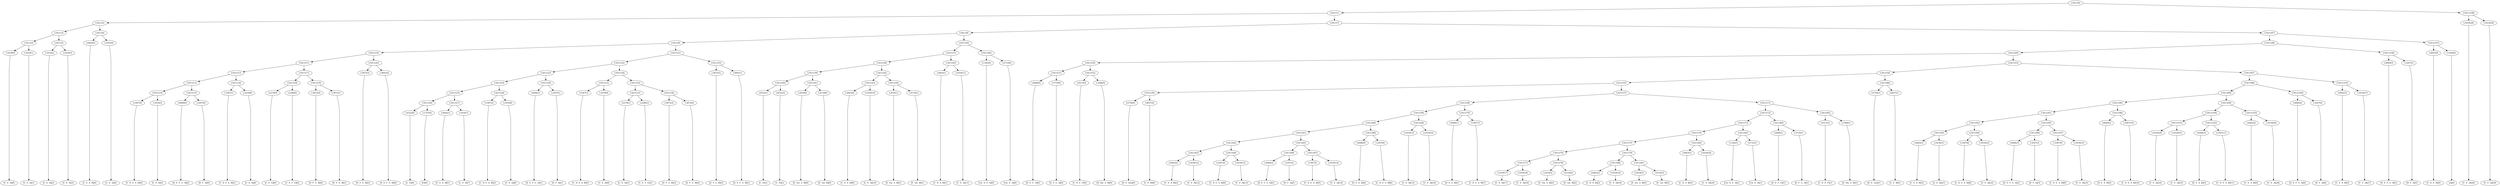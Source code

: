 digraph sample{
"L1619(0)"->"[C  E  A](0)"
"L1619(1)"->"[C  E  A](1)"
"L5411(4)"->"L1619(0)"
"L5411(4)"->"L1619(1)"
"L1619(2)"->"[C  E  A](2)"
"L1619(3)"->"[C  E  A](3)"
"L5411(5)"->"L1619(2)"
"L5411(5)"->"L1619(3)"
"L5411(3)"->"L5411(4)"
"L5411(3)"->"L5411(5)"
"L4402(0)"->"[C  E  A  B](0)"
"L1619(4)"->"[C  E  A](4)"
"L5411(6)"->"L4402(0)"
"L5411(6)"->"L1619(4)"
"L5411(2)"->"L5411(3)"
"L5411(2)"->"L5411(6)"
"L3367(0)"->"[C  D  E  A  B](0)"
"L1619(5)"->"[C  E  A](5)"
"L5411(14)"->"L3367(0)"
"L5411(14)"->"L1619(5)"
"L4064(0)"->"[D  E  F  G  A](0)"
"L3207(0)"->"[D  F  A](0)"
"L5411(15)"->"L4064(0)"
"L5411(15)"->"L3207(0)"
"L5411(13)"->"L5411(14)"
"L5411(13)"->"L5411(15)"
"L3367(1)"->"[C  D  E  A  B](1)"
"L1619(6)"->"[C  E  A](6)"
"L5411(16)"->"L3367(1)"
"L5411(16)"->"L1619(6)"
"L5411(12)"->"L5411(13)"
"L5411(12)"->"L5411(16)"
"L2279(0)"->"[C  E  G](0)"
"L2289(0)"->"[C  E  F  G](0)"
"L5411(18)"->"L2279(0)"
"L5411(18)"->"L2289(0)"
"L3872(0)"->"[D  F  G  B](0)"
"L3872(1)"->"[D  F  G  B](1)"
"L5411(19)"->"L3872(0)"
"L5411(19)"->"L3872(1)"
"L5411(17)"->"L5411(18)"
"L5411(17)"->"L5411(19)"
"L5411(11)"->"L5411(12)"
"L5411(11)"->"L5411(17)"
"L3872(2)"->"[D  F  G  B](2)"
"L3691(0)"->"[D  E  F  G  B](0)"
"L5411(20)"->"L3872(2)"
"L5411(20)"->"L3691(0)"
"L5411(10)"->"L5411(11)"
"L5411(10)"->"L5411(20)"
"L4522(0)"->"[C  E](0)"
"L1755(0)"->"[E](0)"
"L5411(26)"->"L4522(0)"
"L5411(26)"->"L1755(0)"
"L4402(1)"->"[C  E  A  B](1)"
"L1619(7)"->"[C  E  A](7)"
"L5411(27)"->"L4402(1)"
"L5411(27)"->"L1619(7)"
"L5411(25)"->"L5411(26)"
"L5411(25)"->"L5411(27)"
"L3367(2)"->"[C  D  E  A  B](2)"
"L1619(8)"->"[C  E  A](8)"
"L5411(28)"->"L3367(2)"
"L5411(28)"->"L1619(8)"
"L5411(24)"->"L5411(25)"
"L5411(24)"->"L5411(28)"
"L4064(1)"->"[D  E  F  G  A](1)"
"L3207(1)"->"[D  F  A](1)"
"L5411(29)"->"L4064(1)"
"L5411(29)"->"L3207(1)"
"L5411(23)"->"L5411(24)"
"L5411(23)"->"L5411(29)"
"L3367(3)"->"[C  D  E  A  B](3)"
"L1619(9)"->"[C  E  A](9)"
"L5411(31)"->"L3367(3)"
"L5411(31)"->"L1619(9)"
"L2279(1)"->"[C  E  G](1)"
"L2289(1)"->"[C  E  F  G](1)"
"L5411(33)"->"L2279(1)"
"L5411(33)"->"L2289(1)"
"L3872(3)"->"[D  F  G  B](3)"
"L3872(4)"->"[D  F  G  B](4)"
"L5411(34)"->"L3872(3)"
"L5411(34)"->"L3872(4)"
"L5411(32)"->"L5411(33)"
"L5411(32)"->"L5411(34)"
"L5411(30)"->"L5411(31)"
"L5411(30)"->"L5411(32)"
"L5411(22)"->"L5411(23)"
"L5411(22)"->"L5411(30)"
"L3872(5)"->"[D  F  G  B](5)"
"L3691(1)"->"[D  E  F  G  B](1)"
"L5411(35)"->"L3872(5)"
"L5411(35)"->"L3691(1)"
"L5411(21)"->"L5411(22)"
"L5411(21)"->"L5411(35)"
"L5411(9)"->"L5411(10)"
"L5411(9)"->"L5411(21)"
"L4522(1)"->"[C  E](1)"
"L4522(2)"->"[C  E](2)"
"L5411(40)"->"L4522(1)"
"L5411(40)"->"L4522(2)"
"L2619(0)"->"[E  Gis  A  B](0)"
"L4118(0)"->"[E  Gis  B](0)"
"L5411(41)"->"L2619(0)"
"L5411(41)"->"L4118(0)"
"L5411(39)"->"L5411(40)"
"L5411(39)"->"L5411(41)"
"L4463(0)"->"[C  D  A  B](0)"
"L1619(10)"->"[C  E  A](10)"
"L5411(43)"->"L4463(0)"
"L5411(43)"->"L1619(10)"
"L2619(1)"->"[E  Gis  A  B](1)"
"L4118(1)"->"[E  Gis  B](1)"
"L5411(44)"->"L2619(1)"
"L5411(44)"->"L4118(1)"
"L5411(42)"->"L5411(43)"
"L5411(42)"->"L5411(44)"
"L5411(38)"->"L5411(39)"
"L5411(38)"->"L5411(42)"
"L4463(1)"->"[C  D  A  B](1)"
"L1619(11)"->"[C  E  A](11)"
"L5411(45)"->"L4463(1)"
"L5411(45)"->"L1619(11)"
"L5411(37)"->"L5411(38)"
"L5411(37)"->"L5411(45)"
"L1182(0)"->"[Cis  D  E  A](0)"
"L2733(0)"->"[Cis  E  A](0)"
"L5411(46)"->"L1182(0)"
"L5411(46)"->"L2733(0)"
"L5411(36)"->"L5411(37)"
"L5411(36)"->"L5411(46)"
"L5411(8)"->"L5411(9)"
"L5411(8)"->"L5411(36)"
"L4606(0)"->"[D  E  F  G](0)"
"L3719(0)"->"[E  F  G  A](0)"
"L5411(51)"->"L4606(0)"
"L5411(51)"->"L3719(0)"
"L4513(0)"->"[C  D  E  F](0)"
"L3366(0)"->"[D  Dis  A  B](0)"
"L5411(52)"->"L4513(0)"
"L5411(52)"->"L3366(0)"
"L5411(50)"->"L5411(51)"
"L5411(50)"->"L5411(52)"
"L4756(0)"->"[D  E  Gis](0)"
"L4837(0)"->"[C  E  B](0)"
"L5411(56)"->"L4756(0)"
"L5411(56)"->"L4837(0)"
"L4402(2)"->"[C  E  A  B](2)"
"L1619(12)"->"[C  E  A](12)"
"L5411(63)"->"L4402(2)"
"L5411(63)"->"L1619(12)"
"L3367(4)"->"[C  D  E  A  B](4)"
"L1619(13)"->"[C  E  A](13)"
"L5411(64)"->"L3367(4)"
"L5411(64)"->"L1619(13)"
"L5411(62)"->"L5411(63)"
"L5411(62)"->"L5411(64)"
"L4064(2)"->"[D  E  F  G  A](2)"
"L3207(2)"->"[D  F  A](2)"
"L5411(66)"->"L4064(2)"
"L5411(66)"->"L3207(2)"
"L3367(5)"->"[C  D  E  A  B](5)"
"L1619(14)"->"[C  E  A](14)"
"L5411(67)"->"L3367(5)"
"L5411(67)"->"L1619(14)"
"L5411(65)"->"L5411(66)"
"L5411(65)"->"L5411(67)"
"L5411(61)"->"L5411(62)"
"L5411(61)"->"L5411(65)"
"L4046(0)"->"[D  E  A  B](0)"
"L3367(6)"->"[C  D  E  A  B](6)"
"L5411(68)"->"L4046(0)"
"L5411(68)"->"L3367(6)"
"L5411(60)"->"L5411(61)"
"L5411(60)"->"L5411(68)"
"L1619(15)"->"[C  E  A](15)"
"L1619(16)"->"[C  E  A](16)"
"L5411(69)"->"L1619(15)"
"L5411(69)"->"L1619(16)"
"L5411(59)"->"L5411(60)"
"L5411(59)"->"L5411(69)"
"L4046(1)"->"[D  E  A  B](1)"
"L3367(7)"->"[C  D  E  A  B](7)"
"L5411(70)"->"L4046(1)"
"L5411(70)"->"L3367(7)"
"L5411(58)"->"L5411(59)"
"L5411(58)"->"L5411(70)"
"L1619(17)"->"[C  E  A](17)"
"L1619(18)"->"[C  E  A](18)"
"L5411(77)"->"L1619(17)"
"L5411(77)"->"L1619(18)"
"L2619(2)"->"[E  Gis  A  B](2)"
"L4118(2)"->"[E  Gis  B](2)"
"L5411(78)"->"L2619(2)"
"L5411(78)"->"L4118(2)"
"L5411(76)"->"L5411(77)"
"L5411(76)"->"L5411(78)"
"L4463(2)"->"[C  D  A  B](2)"
"L1619(19)"->"[C  E  A](19)"
"L5411(80)"->"L4463(2)"
"L5411(80)"->"L1619(19)"
"L2619(3)"->"[E  Gis  A  B](3)"
"L4118(3)"->"[E  Gis  B](3)"
"L5411(81)"->"L2619(3)"
"L5411(81)"->"L4118(3)"
"L5411(79)"->"L5411(80)"
"L5411(79)"->"L5411(81)"
"L5411(75)"->"L5411(76)"
"L5411(75)"->"L5411(79)"
"L4463(3)"->"[C  D  A  B](3)"
"L1619(20)"->"[C  E  A](20)"
"L5411(82)"->"L4463(3)"
"L5411(82)"->"L1619(20)"
"L5411(74)"->"L5411(75)"
"L5411(74)"->"L5411(82)"
"L1182(1)"->"[Cis  D  E  A](1)"
"L2733(1)"->"[Cis  E  A](1)"
"L5411(83)"->"L1182(1)"
"L5411(83)"->"L2733(1)"
"L5411(73)"->"L5411(74)"
"L5411(73)"->"L5411(83)"
"L4606(1)"->"[D  E  F  G](1)"
"L3719(1)"->"[E  F  G  A](1)"
"L5411(84)"->"L4606(1)"
"L5411(84)"->"L3719(1)"
"L5411(72)"->"L5411(73)"
"L5411(72)"->"L5411(84)"
"L4513(1)"->"[C  D  E  F](1)"
"L3366(1)"->"[D  Dis  A  B](1)"
"L5411(85)"->"L4513(1)"
"L5411(85)"->"L3366(1)"
"L5411(71)"->"L5411(72)"
"L5411(71)"->"L5411(85)"
"L5411(57)"->"L5411(58)"
"L5411(57)"->"L5411(71)"
"L5411(55)"->"L5411(56)"
"L5411(55)"->"L5411(57)"
"L4756(1)"->"[D  E  Gis](1)"
"L4837(1)"->"[C  E  B](1)"
"L5411(86)"->"L4756(1)"
"L5411(86)"->"L4837(1)"
"L5411(54)"->"L5411(55)"
"L5411(54)"->"L5411(86)"
"L4402(3)"->"[C  E  A  B](3)"
"L1619(21)"->"[C  E  A](21)"
"L5411(93)"->"L4402(3)"
"L5411(93)"->"L1619(21)"
"L3367(8)"->"[C  D  E  A  B](8)"
"L1619(22)"->"[C  E  A](22)"
"L5411(94)"->"L3367(8)"
"L5411(94)"->"L1619(22)"
"L5411(92)"->"L5411(93)"
"L5411(92)"->"L5411(94)"
"L4064(3)"->"[D  E  F  G  A](3)"
"L3207(3)"->"[D  F  A](3)"
"L5411(96)"->"L4064(3)"
"L5411(96)"->"L3207(3)"
"L3367(9)"->"[C  D  E  A  B](9)"
"L1619(23)"->"[C  E  A](23)"
"L5411(97)"->"L3367(9)"
"L5411(97)"->"L1619(23)"
"L5411(95)"->"L5411(96)"
"L5411(95)"->"L5411(97)"
"L5411(91)"->"L5411(92)"
"L5411(91)"->"L5411(95)"
"L4046(2)"->"[D  E  A  B](2)"
"L3367(10)"->"[C  D  E  A  B](10)"
"L5411(98)"->"L4046(2)"
"L5411(98)"->"L3367(10)"
"L5411(90)"->"L5411(91)"
"L5411(90)"->"L5411(98)"
"L1619(24)"->"[C  E  A](24)"
"L1619(25)"->"[C  E  A](25)"
"L5411(101)"->"L1619(24)"
"L5411(101)"->"L1619(25)"
"L4046(3)"->"[D  E  A  B](3)"
"L3367(11)"->"[C  D  E  A  B](11)"
"L5411(102)"->"L4046(3)"
"L5411(102)"->"L3367(11)"
"L5411(100)"->"L5411(101)"
"L5411(100)"->"L5411(102)"
"L4402(4)"->"[C  E  A  B](4)"
"L1619(26)"->"[C  E  A](26)"
"L5411(103)"->"L4402(4)"
"L5411(103)"->"L1619(26)"
"L5411(99)"->"L5411(100)"
"L5411(99)"->"L5411(103)"
"L5411(89)"->"L5411(90)"
"L5411(89)"->"L5411(99)"
"L4064(4)"->"[D  E  F  G  A](4)"
"L3207(4)"->"[D  F  A](4)"
"L5411(104)"->"L4064(4)"
"L5411(104)"->"L3207(4)"
"L5411(88)"->"L5411(89)"
"L5411(88)"->"L5411(104)"
"L4402(5)"->"[C  E  A  B](5)"
"L1619(27)"->"[C  E  A](27)"
"L5411(105)"->"L4402(5)"
"L5411(105)"->"L1619(27)"
"L5411(87)"->"L5411(88)"
"L5411(87)"->"L5411(105)"
"L5411(53)"->"L5411(54)"
"L5411(53)"->"L5411(87)"
"L5411(49)"->"L5411(50)"
"L5411(49)"->"L5411(53)"
"L4064(5)"->"[D  E  F  G  A](5)"
"L3207(5)"->"[D  F  A](5)"
"L5411(106)"->"L4064(5)"
"L5411(106)"->"L3207(5)"
"L5411(48)"->"L5411(49)"
"L5411(48)"->"L5411(106)"
"L4955(0)"->"[C  D  E  B](0)"
"L1429(0)"->"[A](0)"
"L5411(107)"->"L4955(0)"
"L5411(107)"->"L1429(0)"
"L5411(47)"->"L5411(48)"
"L5411(47)"->"L5411(107)"
"L5411(7)"->"L5411(8)"
"L5411(7)"->"L5411(47)"
"L5411(1)"->"L5411(2)"
"L5411(1)"->"L5411(7)"
"L1619(28)"->"[C  E  A](28)"
"L1619(29)"->"[C  E  A](29)"
"L5411(108)"->"L1619(28)"
"L5411(108)"->"L1619(29)"
"L5411(0)"->"L5411(1)"
"L5411(0)"->"L5411(108)"
{rank = min; "L5411(0)"}
{rank = same; "L5411(1)"; "L5411(108)";}
{rank = same; "L5411(2)"; "L5411(7)"; "L1619(28)"; "L1619(29)";}
{rank = same; "L5411(3)"; "L5411(6)"; "L5411(8)"; "L5411(47)";}
{rank = same; "L5411(4)"; "L5411(5)"; "L4402(0)"; "L1619(4)"; "L5411(9)"; "L5411(36)"; "L5411(48)"; "L5411(107)";}
{rank = same; "L1619(0)"; "L1619(1)"; "L1619(2)"; "L1619(3)"; "L5411(10)"; "L5411(21)"; "L5411(37)"; "L5411(46)"; "L5411(49)"; "L5411(106)"; "L4955(0)"; "L1429(0)";}
{rank = same; "L5411(11)"; "L5411(20)"; "L5411(22)"; "L5411(35)"; "L5411(38)"; "L5411(45)"; "L1182(0)"; "L2733(0)"; "L5411(50)"; "L5411(53)"; "L4064(5)"; "L3207(5)";}
{rank = same; "L5411(12)"; "L5411(17)"; "L3872(2)"; "L3691(0)"; "L5411(23)"; "L5411(30)"; "L3872(5)"; "L3691(1)"; "L5411(39)"; "L5411(42)"; "L4463(1)"; "L1619(11)"; "L5411(51)"; "L5411(52)"; "L5411(54)"; "L5411(87)";}
{rank = same; "L5411(13)"; "L5411(16)"; "L5411(18)"; "L5411(19)"; "L5411(24)"; "L5411(29)"; "L5411(31)"; "L5411(32)"; "L5411(40)"; "L5411(41)"; "L5411(43)"; "L5411(44)"; "L4606(0)"; "L3719(0)"; "L4513(0)"; "L3366(0)"; "L5411(55)"; "L5411(86)"; "L5411(88)"; "L5411(105)";}
{rank = same; "L5411(14)"; "L5411(15)"; "L3367(1)"; "L1619(6)"; "L2279(0)"; "L2289(0)"; "L3872(0)"; "L3872(1)"; "L5411(25)"; "L5411(28)"; "L4064(1)"; "L3207(1)"; "L3367(3)"; "L1619(9)"; "L5411(33)"; "L5411(34)"; "L4522(1)"; "L4522(2)"; "L2619(0)"; "L4118(0)"; "L4463(0)"; "L1619(10)"; "L2619(1)"; "L4118(1)"; "L5411(56)"; "L5411(57)"; "L4756(1)"; "L4837(1)"; "L5411(89)"; "L5411(104)"; "L4402(5)"; "L1619(27)";}
{rank = same; "L3367(0)"; "L1619(5)"; "L4064(0)"; "L3207(0)"; "L5411(26)"; "L5411(27)"; "L3367(2)"; "L1619(8)"; "L2279(1)"; "L2289(1)"; "L3872(3)"; "L3872(4)"; "L4756(0)"; "L4837(0)"; "L5411(58)"; "L5411(71)"; "L5411(90)"; "L5411(99)"; "L4064(4)"; "L3207(4)";}
{rank = same; "L4522(0)"; "L1755(0)"; "L4402(1)"; "L1619(7)"; "L5411(59)"; "L5411(70)"; "L5411(72)"; "L5411(85)"; "L5411(91)"; "L5411(98)"; "L5411(100)"; "L5411(103)";}
{rank = same; "L5411(60)"; "L5411(69)"; "L4046(1)"; "L3367(7)"; "L5411(73)"; "L5411(84)"; "L4513(1)"; "L3366(1)"; "L5411(92)"; "L5411(95)"; "L4046(2)"; "L3367(10)"; "L5411(101)"; "L5411(102)"; "L4402(4)"; "L1619(26)";}
{rank = same; "L5411(61)"; "L5411(68)"; "L1619(15)"; "L1619(16)"; "L5411(74)"; "L5411(83)"; "L4606(1)"; "L3719(1)"; "L5411(93)"; "L5411(94)"; "L5411(96)"; "L5411(97)"; "L1619(24)"; "L1619(25)"; "L4046(3)"; "L3367(11)";}
{rank = same; "L5411(62)"; "L5411(65)"; "L4046(0)"; "L3367(6)"; "L5411(75)"; "L5411(82)"; "L1182(1)"; "L2733(1)"; "L4402(3)"; "L1619(21)"; "L3367(8)"; "L1619(22)"; "L4064(3)"; "L3207(3)"; "L3367(9)"; "L1619(23)";}
{rank = same; "L5411(63)"; "L5411(64)"; "L5411(66)"; "L5411(67)"; "L5411(76)"; "L5411(79)"; "L4463(3)"; "L1619(20)";}
{rank = same; "L4402(2)"; "L1619(12)"; "L3367(4)"; "L1619(13)"; "L4064(2)"; "L3207(2)"; "L3367(5)"; "L1619(14)"; "L5411(77)"; "L5411(78)"; "L5411(80)"; "L5411(81)";}
{rank = same; "L1619(17)"; "L1619(18)"; "L2619(2)"; "L4118(2)"; "L4463(2)"; "L1619(19)"; "L2619(3)"; "L4118(3)";}
{rank = max; "[A](0)"; "[C  D  A  B](0)"; "[C  D  A  B](1)"; "[C  D  A  B](2)"; "[C  D  A  B](3)"; "[C  D  E  A  B](0)"; "[C  D  E  A  B](1)"; "[C  D  E  A  B](10)"; "[C  D  E  A  B](11)"; "[C  D  E  A  B](2)"; "[C  D  E  A  B](3)"; "[C  D  E  A  B](4)"; "[C  D  E  A  B](5)"; "[C  D  E  A  B](6)"; "[C  D  E  A  B](7)"; "[C  D  E  A  B](8)"; "[C  D  E  A  B](9)"; "[C  D  E  B](0)"; "[C  D  E  F](0)"; "[C  D  E  F](1)"; "[C  E  A  B](0)"; "[C  E  A  B](1)"; "[C  E  A  B](2)"; "[C  E  A  B](3)"; "[C  E  A  B](4)"; "[C  E  A  B](5)"; "[C  E  A](0)"; "[C  E  A](1)"; "[C  E  A](10)"; "[C  E  A](11)"; "[C  E  A](12)"; "[C  E  A](13)"; "[C  E  A](14)"; "[C  E  A](15)"; "[C  E  A](16)"; "[C  E  A](17)"; "[C  E  A](18)"; "[C  E  A](19)"; "[C  E  A](2)"; "[C  E  A](20)"; "[C  E  A](21)"; "[C  E  A](22)"; "[C  E  A](23)"; "[C  E  A](24)"; "[C  E  A](25)"; "[C  E  A](26)"; "[C  E  A](27)"; "[C  E  A](28)"; "[C  E  A](29)"; "[C  E  A](3)"; "[C  E  A](4)"; "[C  E  A](5)"; "[C  E  A](6)"; "[C  E  A](7)"; "[C  E  A](8)"; "[C  E  A](9)"; "[C  E  B](0)"; "[C  E  B](1)"; "[C  E  F  G](0)"; "[C  E  F  G](1)"; "[C  E  G](0)"; "[C  E  G](1)"; "[C  E](0)"; "[C  E](1)"; "[C  E](2)"; "[Cis  D  E  A](0)"; "[Cis  D  E  A](1)"; "[Cis  E  A](0)"; "[Cis  E  A](1)"; "[D  Dis  A  B](0)"; "[D  Dis  A  B](1)"; "[D  E  A  B](0)"; "[D  E  A  B](1)"; "[D  E  A  B](2)"; "[D  E  A  B](3)"; "[D  E  F  G  A](0)"; "[D  E  F  G  A](1)"; "[D  E  F  G  A](2)"; "[D  E  F  G  A](3)"; "[D  E  F  G  A](4)"; "[D  E  F  G  A](5)"; "[D  E  F  G  B](0)"; "[D  E  F  G  B](1)"; "[D  E  F  G](0)"; "[D  E  F  G](1)"; "[D  E  Gis](0)"; "[D  E  Gis](1)"; "[D  F  A](0)"; "[D  F  A](1)"; "[D  F  A](2)"; "[D  F  A](3)"; "[D  F  A](4)"; "[D  F  A](5)"; "[D  F  G  B](0)"; "[D  F  G  B](1)"; "[D  F  G  B](2)"; "[D  F  G  B](3)"; "[D  F  G  B](4)"; "[D  F  G  B](5)"; "[E  F  G  A](0)"; "[E  F  G  A](1)"; "[E  Gis  A  B](0)"; "[E  Gis  A  B](1)"; "[E  Gis  A  B](2)"; "[E  Gis  A  B](3)"; "[E  Gis  B](0)"; "[E  Gis  B](1)"; "[E  Gis  B](2)"; "[E  Gis  B](3)"; "[E](0)";}
}